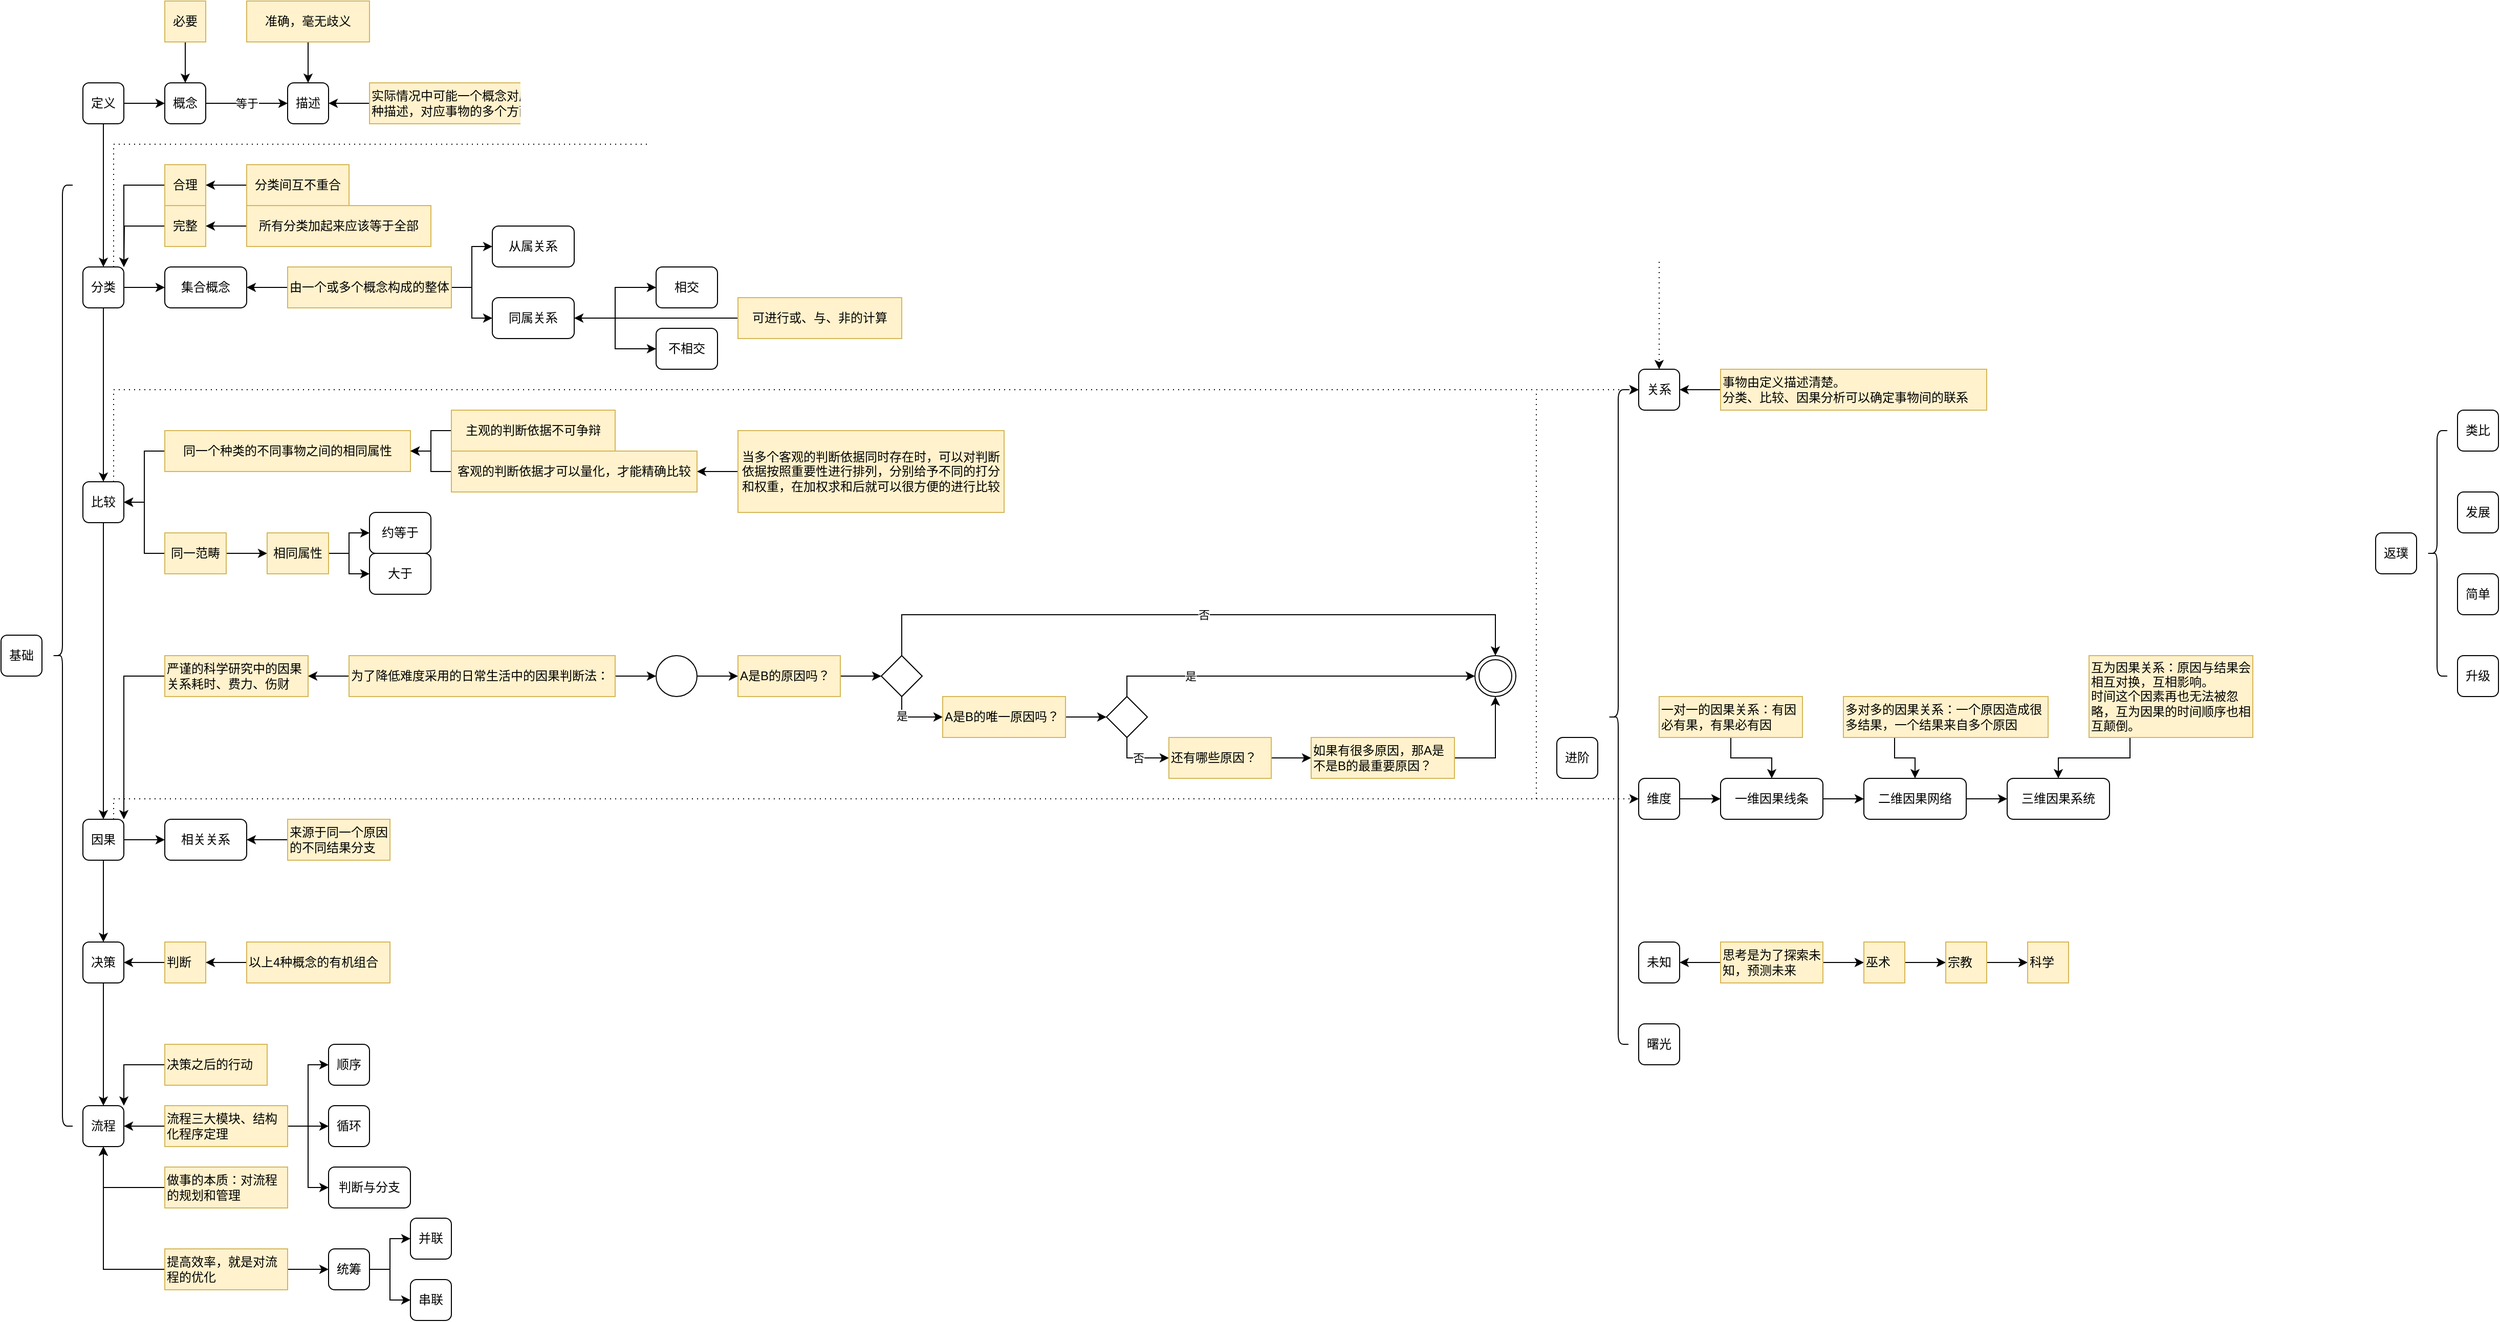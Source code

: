 <mxfile version="24.4.9" type="github">
  <diagram name="第 1 页" id="fYTfuGEXcqCv-YEt6GHv">
    <mxGraphModel dx="1221" dy="1894" grid="1" gridSize="10" guides="1" tooltips="1" connect="1" arrows="1" fold="1" page="1" pageScale="1" pageWidth="827" pageHeight="1169" math="0" shadow="0">
      <root>
        <mxCell id="0" />
        <mxCell id="1" parent="0" />
        <mxCell id="UPUVpUkwkENNJ1alas6Y-22" style="edgeStyle=orthogonalEdgeStyle;rounded=0;orthogonalLoop=1;jettySize=auto;html=1;exitX=1;exitY=0.5;exitDx=0;exitDy=0;entryX=0;entryY=0.5;entryDx=0;entryDy=0;" parent="1" source="h8L9wSWyl7yfmNhZgXrv-1" target="UPUVpUkwkENNJ1alas6Y-19" edge="1">
          <mxGeometry relative="1" as="geometry" />
        </mxCell>
        <mxCell id="UPUVpUkwkENNJ1alas6Y-46" style="edgeStyle=orthogonalEdgeStyle;rounded=0;orthogonalLoop=1;jettySize=auto;html=1;exitX=0.5;exitY=1;exitDx=0;exitDy=0;" parent="1" source="h8L9wSWyl7yfmNhZgXrv-1" target="h8L9wSWyl7yfmNhZgXrv-2" edge="1">
          <mxGeometry relative="1" as="geometry" />
        </mxCell>
        <mxCell id="h8L9wSWyl7yfmNhZgXrv-1" value="分类" style="rounded=1;whiteSpace=wrap;html=1;" parent="1" vertex="1">
          <mxGeometry x="80" y="20" width="40" height="40" as="geometry" />
        </mxCell>
        <mxCell id="UPUVpUkwkENNJ1alas6Y-53" style="edgeStyle=orthogonalEdgeStyle;rounded=0;orthogonalLoop=1;jettySize=auto;html=1;exitX=0.5;exitY=1;exitDx=0;exitDy=0;" parent="1" source="h8L9wSWyl7yfmNhZgXrv-2" target="h8L9wSWyl7yfmNhZgXrv-3" edge="1">
          <mxGeometry relative="1" as="geometry" />
        </mxCell>
        <mxCell id="YHo1rwwwruHPMsUzTiB2-105" style="edgeStyle=orthogonalEdgeStyle;rounded=0;orthogonalLoop=1;jettySize=auto;html=1;exitX=0.75;exitY=0;exitDx=0;exitDy=0;entryX=0;entryY=0.5;entryDx=0;entryDy=0;dashed=1;dashPattern=1 4;" edge="1" parent="1" source="h8L9wSWyl7yfmNhZgXrv-2" target="ok2qa2rdygMP8ssIFKAk-6">
          <mxGeometry relative="1" as="geometry" />
        </mxCell>
        <mxCell id="h8L9wSWyl7yfmNhZgXrv-2" value="比较" style="rounded=1;whiteSpace=wrap;html=1;" parent="1" vertex="1">
          <mxGeometry x="80" y="230" width="40" height="40" as="geometry" />
        </mxCell>
        <mxCell id="YHo1rwwwruHPMsUzTiB2-19" style="edgeStyle=orthogonalEdgeStyle;rounded=0;orthogonalLoop=1;jettySize=auto;html=1;exitX=0.5;exitY=1;exitDx=0;exitDy=0;" edge="1" parent="1" source="h8L9wSWyl7yfmNhZgXrv-3" target="ok2qa2rdygMP8ssIFKAk-4">
          <mxGeometry relative="1" as="geometry" />
        </mxCell>
        <mxCell id="YHo1rwwwruHPMsUzTiB2-86" style="edgeStyle=orthogonalEdgeStyle;rounded=0;orthogonalLoop=1;jettySize=auto;html=1;exitX=1;exitY=0.5;exitDx=0;exitDy=0;" edge="1" parent="1" source="h8L9wSWyl7yfmNhZgXrv-3" target="YHo1rwwwruHPMsUzTiB2-78">
          <mxGeometry relative="1" as="geometry" />
        </mxCell>
        <mxCell id="YHo1rwwwruHPMsUzTiB2-91" style="edgeStyle=orthogonalEdgeStyle;rounded=0;orthogonalLoop=1;jettySize=auto;html=1;exitX=0.75;exitY=0;exitDx=0;exitDy=0;entryX=0;entryY=0.5;entryDx=0;entryDy=0;dashed=1;dashPattern=1 4;" edge="1" parent="1" source="h8L9wSWyl7yfmNhZgXrv-3" target="ok2qa2rdygMP8ssIFKAk-7">
          <mxGeometry relative="1" as="geometry" />
        </mxCell>
        <mxCell id="h8L9wSWyl7yfmNhZgXrv-3" value="因果" style="rounded=1;whiteSpace=wrap;html=1;" parent="1" vertex="1">
          <mxGeometry x="80" y="560" width="40" height="40" as="geometry" />
        </mxCell>
        <mxCell id="YHo1rwwwruHPMsUzTiB2-95" style="edgeStyle=orthogonalEdgeStyle;rounded=0;orthogonalLoop=1;jettySize=auto;html=1;exitX=1;exitY=0.5;exitDx=0;exitDy=0;entryX=0;entryY=0.5;entryDx=0;entryDy=0;" edge="1" parent="1" source="h8L9wSWyl7yfmNhZgXrv-4" target="h8L9wSWyl7yfmNhZgXrv-5">
          <mxGeometry relative="1" as="geometry" />
        </mxCell>
        <mxCell id="h8L9wSWyl7yfmNhZgXrv-4" value="一维因果线条" style="rounded=1;whiteSpace=wrap;html=1;" parent="1" vertex="1">
          <mxGeometry x="1680" y="520" width="100" height="40" as="geometry" />
        </mxCell>
        <mxCell id="YHo1rwwwruHPMsUzTiB2-96" style="edgeStyle=orthogonalEdgeStyle;rounded=0;orthogonalLoop=1;jettySize=auto;html=1;exitX=1;exitY=0.5;exitDx=0;exitDy=0;entryX=0;entryY=0.5;entryDx=0;entryDy=0;" edge="1" parent="1" source="h8L9wSWyl7yfmNhZgXrv-5" target="h8L9wSWyl7yfmNhZgXrv-6">
          <mxGeometry relative="1" as="geometry" />
        </mxCell>
        <mxCell id="h8L9wSWyl7yfmNhZgXrv-5" value="二维因果网络" style="rounded=1;whiteSpace=wrap;html=1;" parent="1" vertex="1">
          <mxGeometry x="1820" y="520" width="100" height="40" as="geometry" />
        </mxCell>
        <mxCell id="h8L9wSWyl7yfmNhZgXrv-6" value="三维因果系统" style="rounded=1;whiteSpace=wrap;html=1;" parent="1" vertex="1">
          <mxGeometry x="1960" y="520" width="100" height="40" as="geometry" />
        </mxCell>
        <mxCell id="UPUVpUkwkENNJ1alas6Y-15" style="edgeStyle=orthogonalEdgeStyle;rounded=0;orthogonalLoop=1;jettySize=auto;html=1;exitX=1;exitY=0.5;exitDx=0;exitDy=0;entryX=0;entryY=0.5;entryDx=0;entryDy=0;" parent="1" source="ok2qa2rdygMP8ssIFKAk-1" target="UPUVpUkwkENNJ1alas6Y-7" edge="1">
          <mxGeometry relative="1" as="geometry" />
        </mxCell>
        <mxCell id="UPUVpUkwkENNJ1alas6Y-45" style="edgeStyle=orthogonalEdgeStyle;rounded=0;orthogonalLoop=1;jettySize=auto;html=1;exitX=0.5;exitY=1;exitDx=0;exitDy=0;entryX=0.5;entryY=0;entryDx=0;entryDy=0;" parent="1" source="ok2qa2rdygMP8ssIFKAk-1" target="h8L9wSWyl7yfmNhZgXrv-1" edge="1">
          <mxGeometry relative="1" as="geometry" />
        </mxCell>
        <mxCell id="ok2qa2rdygMP8ssIFKAk-1" value="定义" style="rounded=1;whiteSpace=wrap;html=1;" parent="1" vertex="1">
          <mxGeometry x="80" y="-160" width="40" height="40" as="geometry" />
        </mxCell>
        <mxCell id="YHo1rwwwruHPMsUzTiB2-20" style="edgeStyle=orthogonalEdgeStyle;rounded=0;orthogonalLoop=1;jettySize=auto;html=1;exitX=0.5;exitY=1;exitDx=0;exitDy=0;entryX=0.5;entryY=0;entryDx=0;entryDy=0;" edge="1" parent="1" source="ok2qa2rdygMP8ssIFKAk-4" target="ok2qa2rdygMP8ssIFKAk-5">
          <mxGeometry relative="1" as="geometry" />
        </mxCell>
        <mxCell id="ok2qa2rdygMP8ssIFKAk-4" value="决策" style="rounded=1;whiteSpace=wrap;html=1;" parent="1" vertex="1">
          <mxGeometry x="80" y="680" width="40" height="40" as="geometry" />
        </mxCell>
        <mxCell id="ok2qa2rdygMP8ssIFKAk-5" value="流程" style="rounded=1;whiteSpace=wrap;html=1;" parent="1" vertex="1">
          <mxGeometry x="80" y="840" width="40" height="40" as="geometry" />
        </mxCell>
        <mxCell id="ok2qa2rdygMP8ssIFKAk-6" value="关系" style="rounded=1;whiteSpace=wrap;html=1;" parent="1" vertex="1">
          <mxGeometry x="1600" y="120" width="40" height="40" as="geometry" />
        </mxCell>
        <mxCell id="YHo1rwwwruHPMsUzTiB2-94" style="edgeStyle=orthogonalEdgeStyle;rounded=0;orthogonalLoop=1;jettySize=auto;html=1;exitX=1;exitY=0.5;exitDx=0;exitDy=0;entryX=0;entryY=0.5;entryDx=0;entryDy=0;" edge="1" parent="1" source="ok2qa2rdygMP8ssIFKAk-7" target="h8L9wSWyl7yfmNhZgXrv-4">
          <mxGeometry relative="1" as="geometry" />
        </mxCell>
        <mxCell id="ok2qa2rdygMP8ssIFKAk-7" value="维度" style="rounded=1;whiteSpace=wrap;html=1;" parent="1" vertex="1">
          <mxGeometry x="1600" y="520" width="40" height="40" as="geometry" />
        </mxCell>
        <mxCell id="ok2qa2rdygMP8ssIFKAk-8" value="未知" style="rounded=1;whiteSpace=wrap;html=1;" parent="1" vertex="1">
          <mxGeometry x="1600" y="680" width="40" height="40" as="geometry" />
        </mxCell>
        <mxCell id="ok2qa2rdygMP8ssIFKAk-9" value="曙光" style="rounded=1;whiteSpace=wrap;html=1;" parent="1" vertex="1">
          <mxGeometry x="1600" y="760" width="40" height="40" as="geometry" />
        </mxCell>
        <mxCell id="ok2qa2rdygMP8ssIFKAk-10" value="类比" style="rounded=1;whiteSpace=wrap;html=1;" parent="1" vertex="1">
          <mxGeometry x="2400" y="160" width="40" height="40" as="geometry" />
        </mxCell>
        <mxCell id="ok2qa2rdygMP8ssIFKAk-11" value="发展" style="rounded=1;whiteSpace=wrap;html=1;" parent="1" vertex="1">
          <mxGeometry x="2400" y="240" width="40" height="40" as="geometry" />
        </mxCell>
        <mxCell id="ok2qa2rdygMP8ssIFKAk-12" value="简单" style="rounded=1;whiteSpace=wrap;html=1;" parent="1" vertex="1">
          <mxGeometry x="2400" y="320" width="40" height="40" as="geometry" />
        </mxCell>
        <mxCell id="ok2qa2rdygMP8ssIFKAk-13" value="升级" style="rounded=1;whiteSpace=wrap;html=1;" parent="1" vertex="1">
          <mxGeometry x="2400" y="400" width="40" height="40" as="geometry" />
        </mxCell>
        <mxCell id="UPUVpUkwkENNJ1alas6Y-1" value="基础" style="rounded=1;whiteSpace=wrap;html=1;" parent="1" vertex="1">
          <mxGeometry y="380" width="40" height="40" as="geometry" />
        </mxCell>
        <mxCell id="YHo1rwwwruHPMsUzTiB2-27" style="edgeStyle=orthogonalEdgeStyle;rounded=0;orthogonalLoop=1;jettySize=auto;html=1;exitX=0.5;exitY=1;exitDx=0;exitDy=0;entryX=0.5;entryY=0;entryDx=0;entryDy=0;" edge="1" parent="1" source="UPUVpUkwkENNJ1alas6Y-3" target="UPUVpUkwkENNJ1alas6Y-7">
          <mxGeometry relative="1" as="geometry" />
        </mxCell>
        <mxCell id="UPUVpUkwkENNJ1alas6Y-3" value="必要" style="text;html=1;align=center;verticalAlign=middle;whiteSpace=wrap;rounded=0;fillColor=#fff2cc;strokeColor=#d6b656;" parent="1" vertex="1">
          <mxGeometry x="160" y="-240" width="40" height="40" as="geometry" />
        </mxCell>
        <mxCell id="YHo1rwwwruHPMsUzTiB2-28" style="edgeStyle=orthogonalEdgeStyle;rounded=0;orthogonalLoop=1;jettySize=auto;html=1;exitX=0.5;exitY=1;exitDx=0;exitDy=0;entryX=0.5;entryY=0;entryDx=0;entryDy=0;" edge="1" parent="1" source="UPUVpUkwkENNJ1alas6Y-5" target="UPUVpUkwkENNJ1alas6Y-8">
          <mxGeometry relative="1" as="geometry" />
        </mxCell>
        <mxCell id="UPUVpUkwkENNJ1alas6Y-5" value="准确，毫无歧义" style="text;html=1;align=center;verticalAlign=middle;whiteSpace=wrap;rounded=0;fillColor=#fff2cc;strokeColor=#d6b656;" parent="1" vertex="1">
          <mxGeometry x="240" y="-240" width="120" height="40" as="geometry" />
        </mxCell>
        <mxCell id="UPUVpUkwkENNJ1alas6Y-16" value="等于" style="edgeStyle=orthogonalEdgeStyle;rounded=0;orthogonalLoop=1;jettySize=auto;html=1;exitX=1;exitY=0.5;exitDx=0;exitDy=0;" parent="1" source="UPUVpUkwkENNJ1alas6Y-7" target="UPUVpUkwkENNJ1alas6Y-8" edge="1">
          <mxGeometry relative="1" as="geometry" />
        </mxCell>
        <mxCell id="UPUVpUkwkENNJ1alas6Y-7" value="概念" style="rounded=1;whiteSpace=wrap;html=1;" parent="1" vertex="1">
          <mxGeometry x="160" y="-160" width="40" height="40" as="geometry" />
        </mxCell>
        <mxCell id="UPUVpUkwkENNJ1alas6Y-8" value="描述" style="rounded=1;whiteSpace=wrap;html=1;" parent="1" vertex="1">
          <mxGeometry x="280" y="-160" width="40" height="40" as="geometry" />
        </mxCell>
        <mxCell id="YHo1rwwwruHPMsUzTiB2-29" style="edgeStyle=orthogonalEdgeStyle;rounded=0;orthogonalLoop=1;jettySize=auto;html=1;exitX=0;exitY=0.5;exitDx=0;exitDy=0;" edge="1" parent="1" source="UPUVpUkwkENNJ1alas6Y-17" target="UPUVpUkwkENNJ1alas6Y-8">
          <mxGeometry relative="1" as="geometry" />
        </mxCell>
        <mxCell id="UPUVpUkwkENNJ1alas6Y-17" value="实际情况中可能一个概念对应多种描述，对应事物的多个方面" style="text;html=1;align=left;verticalAlign=middle;whiteSpace=wrap;rounded=0;fillColor=#fff2cc;strokeColor=#d6b656;" parent="1" vertex="1">
          <mxGeometry x="360" y="-160" width="180" height="40" as="geometry" />
        </mxCell>
        <mxCell id="UPUVpUkwkENNJ1alas6Y-19" value="集合概念" style="rounded=1;whiteSpace=wrap;html=1;" parent="1" vertex="1">
          <mxGeometry x="160" y="20" width="80" height="40" as="geometry" />
        </mxCell>
        <mxCell id="UPUVpUkwkENNJ1alas6Y-21" style="edgeStyle=orthogonalEdgeStyle;rounded=0;orthogonalLoop=1;jettySize=auto;html=1;exitX=0;exitY=0.5;exitDx=0;exitDy=0;entryX=1;entryY=0.5;entryDx=0;entryDy=0;" parent="1" source="UPUVpUkwkENNJ1alas6Y-20" target="UPUVpUkwkENNJ1alas6Y-19" edge="1">
          <mxGeometry relative="1" as="geometry" />
        </mxCell>
        <mxCell id="YHo1rwwwruHPMsUzTiB2-63" style="edgeStyle=orthogonalEdgeStyle;rounded=0;orthogonalLoop=1;jettySize=auto;html=1;exitX=1;exitY=0.5;exitDx=0;exitDy=0;entryX=0;entryY=0.5;entryDx=0;entryDy=0;" edge="1" parent="1" source="UPUVpUkwkENNJ1alas6Y-20" target="YHo1rwwwruHPMsUzTiB2-61">
          <mxGeometry relative="1" as="geometry" />
        </mxCell>
        <mxCell id="YHo1rwwwruHPMsUzTiB2-64" style="edgeStyle=orthogonalEdgeStyle;rounded=0;orthogonalLoop=1;jettySize=auto;html=1;exitX=1;exitY=0.5;exitDx=0;exitDy=0;entryX=0;entryY=0.5;entryDx=0;entryDy=0;" edge="1" parent="1" source="UPUVpUkwkENNJ1alas6Y-20" target="YHo1rwwwruHPMsUzTiB2-62">
          <mxGeometry relative="1" as="geometry" />
        </mxCell>
        <mxCell id="UPUVpUkwkENNJ1alas6Y-20" value="由一个或多个概念构成的整体" style="text;html=1;align=center;verticalAlign=middle;whiteSpace=wrap;rounded=0;fillColor=#fff2cc;strokeColor=#d6b656;" parent="1" vertex="1">
          <mxGeometry x="280" y="20" width="160" height="40" as="geometry" />
        </mxCell>
        <mxCell id="UPUVpUkwkENNJ1alas6Y-48" style="edgeStyle=orthogonalEdgeStyle;rounded=0;orthogonalLoop=1;jettySize=auto;html=1;exitX=0;exitY=0.5;exitDx=0;exitDy=0;entryX=1;entryY=0;entryDx=0;entryDy=0;" parent="1" source="UPUVpUkwkENNJ1alas6Y-24" target="h8L9wSWyl7yfmNhZgXrv-1" edge="1">
          <mxGeometry relative="1" as="geometry" />
        </mxCell>
        <mxCell id="UPUVpUkwkENNJ1alas6Y-24" value="合理" style="text;html=1;align=center;verticalAlign=middle;whiteSpace=wrap;rounded=0;fillColor=#fff2cc;strokeColor=#d6b656;" parent="1" vertex="1">
          <mxGeometry x="160" y="-80" width="40" height="40" as="geometry" />
        </mxCell>
        <mxCell id="UPUVpUkwkENNJ1alas6Y-27" style="edgeStyle=orthogonalEdgeStyle;rounded=0;orthogonalLoop=1;jettySize=auto;html=1;exitX=0;exitY=0.5;exitDx=0;exitDy=0;entryX=1;entryY=0.5;entryDx=0;entryDy=0;" parent="1" source="UPUVpUkwkENNJ1alas6Y-26" target="UPUVpUkwkENNJ1alas6Y-24" edge="1">
          <mxGeometry relative="1" as="geometry" />
        </mxCell>
        <mxCell id="UPUVpUkwkENNJ1alas6Y-26" value="分类间互不重合" style="text;html=1;align=center;verticalAlign=middle;whiteSpace=wrap;rounded=0;fillColor=#fff2cc;strokeColor=#d6b656;" parent="1" vertex="1">
          <mxGeometry x="240" y="-80" width="100" height="40" as="geometry" />
        </mxCell>
        <mxCell id="UPUVpUkwkENNJ1alas6Y-50" style="edgeStyle=orthogonalEdgeStyle;rounded=0;orthogonalLoop=1;jettySize=auto;html=1;exitX=0;exitY=0.5;exitDx=0;exitDy=0;" parent="1" source="UPUVpUkwkENNJ1alas6Y-28" edge="1">
          <mxGeometry relative="1" as="geometry">
            <mxPoint x="120" y="20" as="targetPoint" />
          </mxGeometry>
        </mxCell>
        <mxCell id="UPUVpUkwkENNJ1alas6Y-28" value="完整" style="text;html=1;align=center;verticalAlign=middle;whiteSpace=wrap;rounded=0;fillColor=#fff2cc;strokeColor=#d6b656;" parent="1" vertex="1">
          <mxGeometry x="160" y="-40" width="40" height="40" as="geometry" />
        </mxCell>
        <mxCell id="UPUVpUkwkENNJ1alas6Y-31" style="edgeStyle=orthogonalEdgeStyle;rounded=0;orthogonalLoop=1;jettySize=auto;html=1;exitX=0;exitY=0.5;exitDx=0;exitDy=0;entryX=1;entryY=0.5;entryDx=0;entryDy=0;" parent="1" source="UPUVpUkwkENNJ1alas6Y-30" target="UPUVpUkwkENNJ1alas6Y-28" edge="1">
          <mxGeometry relative="1" as="geometry" />
        </mxCell>
        <mxCell id="UPUVpUkwkENNJ1alas6Y-30" value="所有分类加起来应该等于全部" style="text;html=1;align=center;verticalAlign=middle;whiteSpace=wrap;rounded=0;fillColor=#fff2cc;strokeColor=#d6b656;" parent="1" vertex="1">
          <mxGeometry x="240" y="-40" width="180" height="40" as="geometry" />
        </mxCell>
        <mxCell id="UPUVpUkwkENNJ1alas6Y-51" style="edgeStyle=orthogonalEdgeStyle;rounded=0;orthogonalLoop=1;jettySize=auto;html=1;exitX=0;exitY=0.5;exitDx=0;exitDy=0;entryX=1;entryY=0.5;entryDx=0;entryDy=0;" parent="1" source="UPUVpUkwkENNJ1alas6Y-33" target="h8L9wSWyl7yfmNhZgXrv-2" edge="1">
          <mxGeometry relative="1" as="geometry" />
        </mxCell>
        <mxCell id="YHo1rwwwruHPMsUzTiB2-75" style="edgeStyle=orthogonalEdgeStyle;rounded=0;orthogonalLoop=1;jettySize=auto;html=1;exitX=1;exitY=0.5;exitDx=0;exitDy=0;entryX=0;entryY=0.5;entryDx=0;entryDy=0;" edge="1" parent="1" source="UPUVpUkwkENNJ1alas6Y-33" target="UPUVpUkwkENNJ1alas6Y-34">
          <mxGeometry relative="1" as="geometry" />
        </mxCell>
        <mxCell id="UPUVpUkwkENNJ1alas6Y-33" value="同一范畴" style="text;html=1;align=center;verticalAlign=middle;whiteSpace=wrap;rounded=0;fillColor=#fff2cc;strokeColor=#d6b656;" parent="1" vertex="1">
          <mxGeometry x="160" y="280" width="60" height="40" as="geometry" />
        </mxCell>
        <mxCell id="YHo1rwwwruHPMsUzTiB2-76" style="edgeStyle=orthogonalEdgeStyle;rounded=0;orthogonalLoop=1;jettySize=auto;html=1;exitX=1;exitY=0.5;exitDx=0;exitDy=0;entryX=0;entryY=0.5;entryDx=0;entryDy=0;" edge="1" parent="1" source="UPUVpUkwkENNJ1alas6Y-34" target="YHo1rwwwruHPMsUzTiB2-71">
          <mxGeometry relative="1" as="geometry" />
        </mxCell>
        <mxCell id="YHo1rwwwruHPMsUzTiB2-77" style="edgeStyle=orthogonalEdgeStyle;rounded=0;orthogonalLoop=1;jettySize=auto;html=1;exitX=1;exitY=0.5;exitDx=0;exitDy=0;entryX=0;entryY=0.5;entryDx=0;entryDy=0;" edge="1" parent="1" source="UPUVpUkwkENNJ1alas6Y-34" target="YHo1rwwwruHPMsUzTiB2-72">
          <mxGeometry relative="1" as="geometry" />
        </mxCell>
        <mxCell id="UPUVpUkwkENNJ1alas6Y-34" value="相同属性" style="text;html=1;align=center;verticalAlign=middle;whiteSpace=wrap;rounded=0;fillColor=#fff2cc;strokeColor=#d6b656;" parent="1" vertex="1">
          <mxGeometry x="260" y="280" width="60" height="40" as="geometry" />
        </mxCell>
        <mxCell id="UPUVpUkwkENNJ1alas6Y-38" style="edgeStyle=orthogonalEdgeStyle;rounded=0;orthogonalLoop=1;jettySize=auto;html=1;exitX=0;exitY=0.5;exitDx=0;exitDy=0;entryX=1;entryY=0.5;entryDx=0;entryDy=0;" parent="1" source="UPUVpUkwkENNJ1alas6Y-37" target="h8L9wSWyl7yfmNhZgXrv-2" edge="1">
          <mxGeometry relative="1" as="geometry" />
        </mxCell>
        <mxCell id="UPUVpUkwkENNJ1alas6Y-37" value="同一个种类的不同事物之间的相同属性" style="text;html=1;align=center;verticalAlign=middle;whiteSpace=wrap;rounded=0;fillColor=#fff2cc;strokeColor=#d6b656;" parent="1" vertex="1">
          <mxGeometry x="160" y="180" width="240" height="40" as="geometry" />
        </mxCell>
        <mxCell id="UPUVpUkwkENNJ1alas6Y-40" style="edgeStyle=orthogonalEdgeStyle;rounded=0;orthogonalLoop=1;jettySize=auto;html=1;exitX=0;exitY=0.5;exitDx=0;exitDy=0;" parent="1" source="UPUVpUkwkENNJ1alas6Y-39" target="UPUVpUkwkENNJ1alas6Y-37" edge="1">
          <mxGeometry relative="1" as="geometry" />
        </mxCell>
        <mxCell id="UPUVpUkwkENNJ1alas6Y-39" value="主观的判断依据不可争辩" style="text;html=1;align=center;verticalAlign=middle;whiteSpace=wrap;rounded=0;fillColor=#fff2cc;strokeColor=#d6b656;" parent="1" vertex="1">
          <mxGeometry x="440" y="160" width="160" height="40" as="geometry" />
        </mxCell>
        <mxCell id="UPUVpUkwkENNJ1alas6Y-42" style="edgeStyle=orthogonalEdgeStyle;rounded=0;orthogonalLoop=1;jettySize=auto;html=1;exitX=0;exitY=0.5;exitDx=0;exitDy=0;entryX=1;entryY=0.5;entryDx=0;entryDy=0;" parent="1" source="UPUVpUkwkENNJ1alas6Y-41" target="UPUVpUkwkENNJ1alas6Y-37" edge="1">
          <mxGeometry relative="1" as="geometry" />
        </mxCell>
        <mxCell id="UPUVpUkwkENNJ1alas6Y-41" value="客观的判断依据才可以量化，才能精确比较" style="text;html=1;align=center;verticalAlign=middle;whiteSpace=wrap;rounded=0;fillColor=#fff2cc;strokeColor=#d6b656;" parent="1" vertex="1">
          <mxGeometry x="440" y="200" width="240" height="40" as="geometry" />
        </mxCell>
        <mxCell id="UPUVpUkwkENNJ1alas6Y-44" style="edgeStyle=orthogonalEdgeStyle;rounded=0;orthogonalLoop=1;jettySize=auto;html=1;exitX=0;exitY=0.5;exitDx=0;exitDy=0;" parent="1" source="UPUVpUkwkENNJ1alas6Y-43" target="UPUVpUkwkENNJ1alas6Y-41" edge="1">
          <mxGeometry relative="1" as="geometry" />
        </mxCell>
        <mxCell id="UPUVpUkwkENNJ1alas6Y-43" value="当多个客观的判断依据同时存在时，可以对判断依据按照重要性进行排列，分别给予不同的打分和权重，在加权求和后就可以很方便的进行比较" style="text;html=1;align=center;verticalAlign=middle;whiteSpace=wrap;rounded=0;fillColor=#fff2cc;strokeColor=#d6b656;" parent="1" vertex="1">
          <mxGeometry x="720" y="180" width="260" height="80" as="geometry" />
        </mxCell>
        <mxCell id="UPUVpUkwkENNJ1alas6Y-55" style="edgeStyle=orthogonalEdgeStyle;rounded=0;orthogonalLoop=1;jettySize=auto;html=1;exitX=0;exitY=0.5;exitDx=0;exitDy=0;entryX=1;entryY=0;entryDx=0;entryDy=0;" parent="1" source="UPUVpUkwkENNJ1alas6Y-54" target="h8L9wSWyl7yfmNhZgXrv-3" edge="1">
          <mxGeometry relative="1" as="geometry" />
        </mxCell>
        <mxCell id="UPUVpUkwkENNJ1alas6Y-54" value="严谨的科学研究中的因果关系耗时、费力、伤财" style="text;html=1;align=left;verticalAlign=middle;whiteSpace=wrap;rounded=0;fillColor=#fff2cc;strokeColor=#d6b656;" parent="1" vertex="1">
          <mxGeometry x="160" y="400" width="140" height="40" as="geometry" />
        </mxCell>
        <mxCell id="UPUVpUkwkENNJ1alas6Y-57" style="edgeStyle=orthogonalEdgeStyle;rounded=0;orthogonalLoop=1;jettySize=auto;html=1;exitX=0;exitY=0.5;exitDx=0;exitDy=0;" parent="1" source="UPUVpUkwkENNJ1alas6Y-58" target="UPUVpUkwkENNJ1alas6Y-54" edge="1">
          <mxGeometry relative="1" as="geometry">
            <mxPoint x="340" y="420" as="sourcePoint" />
          </mxGeometry>
        </mxCell>
        <mxCell id="UPUVpUkwkENNJ1alas6Y-80" style="edgeStyle=orthogonalEdgeStyle;rounded=0;orthogonalLoop=1;jettySize=auto;html=1;exitX=1;exitY=0.5;exitDx=0;exitDy=0;entryX=0;entryY=0.5;entryDx=0;entryDy=0;" parent="1" source="UPUVpUkwkENNJ1alas6Y-58" target="UPUVpUkwkENNJ1alas6Y-63" edge="1">
          <mxGeometry relative="1" as="geometry">
            <mxPoint x="560" y="450" as="sourcePoint" />
          </mxGeometry>
        </mxCell>
        <mxCell id="UPUVpUkwkENNJ1alas6Y-58" value="&lt;div&gt;为了降低难度采用的日常生活中的因果判断法：&lt;/div&gt;" style="text;html=1;align=left;verticalAlign=middle;whiteSpace=wrap;rounded=0;fillColor=#fff2cc;strokeColor=#d6b656;" parent="1" vertex="1">
          <mxGeometry x="340" y="400" width="260" height="40" as="geometry" />
        </mxCell>
        <mxCell id="YHo1rwwwruHPMsUzTiB2-80" style="edgeStyle=orthogonalEdgeStyle;rounded=0;orthogonalLoop=1;jettySize=auto;html=1;exitX=1;exitY=0.5;exitDx=0;exitDy=0;entryX=0;entryY=0.5;entryDx=0;entryDy=0;" edge="1" parent="1" source="UPUVpUkwkENNJ1alas6Y-60" target="UPUVpUkwkENNJ1alas6Y-61">
          <mxGeometry relative="1" as="geometry" />
        </mxCell>
        <mxCell id="UPUVpUkwkENNJ1alas6Y-60" value="&lt;div&gt;&lt;span style=&quot;background-color: initial;&quot;&gt;A&lt;/span&gt;&lt;span style=&quot;background-color: initial;&quot;&gt;是B的原因吗？&lt;/span&gt;&lt;/div&gt;" style="text;html=1;align=left;verticalAlign=middle;whiteSpace=wrap;rounded=0;fillColor=#fff2cc;strokeColor=#d6b656;" parent="1" vertex="1">
          <mxGeometry x="720" y="400" width="100" height="40" as="geometry" />
        </mxCell>
        <mxCell id="UPUVpUkwkENNJ1alas6Y-66" style="edgeStyle=orthogonalEdgeStyle;rounded=0;orthogonalLoop=1;jettySize=auto;html=1;exitX=0.5;exitY=0;exitDx=0;exitDy=0;entryX=0.5;entryY=0;entryDx=0;entryDy=0;" parent="1" source="UPUVpUkwkENNJ1alas6Y-61" target="UPUVpUkwkENNJ1alas6Y-64" edge="1">
          <mxGeometry relative="1" as="geometry">
            <Array as="points">
              <mxPoint x="880" y="360" />
              <mxPoint x="1460" y="360" />
            </Array>
          </mxGeometry>
        </mxCell>
        <mxCell id="UPUVpUkwkENNJ1alas6Y-69" value="否" style="edgeLabel;html=1;align=center;verticalAlign=middle;resizable=0;points=[];" parent="UPUVpUkwkENNJ1alas6Y-66" vertex="1" connectable="0">
          <mxGeometry x="0.013" relative="1" as="geometry">
            <mxPoint as="offset" />
          </mxGeometry>
        </mxCell>
        <mxCell id="UPUVpUkwkENNJ1alas6Y-68" style="edgeStyle=orthogonalEdgeStyle;rounded=0;orthogonalLoop=1;jettySize=auto;html=1;exitX=0.5;exitY=1;exitDx=0;exitDy=0;entryX=0;entryY=0.5;entryDx=0;entryDy=0;" parent="1" source="UPUVpUkwkENNJ1alas6Y-61" target="UPUVpUkwkENNJ1alas6Y-67" edge="1">
          <mxGeometry relative="1" as="geometry" />
        </mxCell>
        <mxCell id="UPUVpUkwkENNJ1alas6Y-70" value="是" style="edgeLabel;html=1;align=center;verticalAlign=middle;resizable=0;points=[];" parent="UPUVpUkwkENNJ1alas6Y-68" vertex="1" connectable="0">
          <mxGeometry x="-0.326" y="1" relative="1" as="geometry">
            <mxPoint as="offset" />
          </mxGeometry>
        </mxCell>
        <mxCell id="UPUVpUkwkENNJ1alas6Y-61" value="" style="rhombus;whiteSpace=wrap;html=1;" parent="1" vertex="1">
          <mxGeometry x="860" y="400" width="40" height="40" as="geometry" />
        </mxCell>
        <mxCell id="UPUVpUkwkENNJ1alas6Y-65" style="edgeStyle=orthogonalEdgeStyle;rounded=0;orthogonalLoop=1;jettySize=auto;html=1;exitX=1;exitY=0.5;exitDx=0;exitDy=0;entryX=0;entryY=0.5;entryDx=0;entryDy=0;" parent="1" source="UPUVpUkwkENNJ1alas6Y-63" target="UPUVpUkwkENNJ1alas6Y-60" edge="1">
          <mxGeometry relative="1" as="geometry" />
        </mxCell>
        <mxCell id="UPUVpUkwkENNJ1alas6Y-63" value="" style="ellipse;whiteSpace=wrap;html=1;aspect=fixed;" parent="1" vertex="1">
          <mxGeometry x="640" y="400" width="40" height="40" as="geometry" />
        </mxCell>
        <mxCell id="UPUVpUkwkENNJ1alas6Y-64" value="" style="ellipse;shape=doubleEllipse;whiteSpace=wrap;html=1;aspect=fixed;" parent="1" vertex="1">
          <mxGeometry x="1440" y="400" width="40" height="40" as="geometry" />
        </mxCell>
        <mxCell id="UPUVpUkwkENNJ1alas6Y-72" style="edgeStyle=orthogonalEdgeStyle;rounded=0;orthogonalLoop=1;jettySize=auto;html=1;exitX=1;exitY=0.5;exitDx=0;exitDy=0;entryX=0;entryY=0.5;entryDx=0;entryDy=0;" parent="1" source="UPUVpUkwkENNJ1alas6Y-67" target="UPUVpUkwkENNJ1alas6Y-71" edge="1">
          <mxGeometry relative="1" as="geometry" />
        </mxCell>
        <mxCell id="UPUVpUkwkENNJ1alas6Y-67" value="A是B的唯一原因吗？" style="text;html=1;align=left;verticalAlign=middle;whiteSpace=wrap;rounded=0;fillColor=#fff2cc;strokeColor=#d6b656;" parent="1" vertex="1">
          <mxGeometry x="920" y="440" width="120" height="40" as="geometry" />
        </mxCell>
        <mxCell id="UPUVpUkwkENNJ1alas6Y-73" style="edgeStyle=orthogonalEdgeStyle;rounded=0;orthogonalLoop=1;jettySize=auto;html=1;exitX=0.5;exitY=0;exitDx=0;exitDy=0;entryX=0;entryY=0.5;entryDx=0;entryDy=0;" parent="1" source="UPUVpUkwkENNJ1alas6Y-71" target="UPUVpUkwkENNJ1alas6Y-64" edge="1">
          <mxGeometry relative="1" as="geometry" />
        </mxCell>
        <mxCell id="UPUVpUkwkENNJ1alas6Y-74" value="是" style="edgeLabel;html=1;align=center;verticalAlign=middle;resizable=0;points=[];" parent="UPUVpUkwkENNJ1alas6Y-73" vertex="1" connectable="0">
          <mxGeometry x="-0.547" relative="1" as="geometry">
            <mxPoint as="offset" />
          </mxGeometry>
        </mxCell>
        <mxCell id="UPUVpUkwkENNJ1alas6Y-76" value="否" style="edgeStyle=orthogonalEdgeStyle;rounded=0;orthogonalLoop=1;jettySize=auto;html=1;exitX=0.5;exitY=1;exitDx=0;exitDy=0;entryX=0;entryY=0.5;entryDx=0;entryDy=0;" parent="1" source="UPUVpUkwkENNJ1alas6Y-71" target="UPUVpUkwkENNJ1alas6Y-75" edge="1">
          <mxGeometry relative="1" as="geometry" />
        </mxCell>
        <mxCell id="UPUVpUkwkENNJ1alas6Y-71" value="" style="rhombus;whiteSpace=wrap;html=1;" parent="1" vertex="1">
          <mxGeometry x="1080" y="440" width="40" height="40" as="geometry" />
        </mxCell>
        <mxCell id="UPUVpUkwkENNJ1alas6Y-78" style="edgeStyle=orthogonalEdgeStyle;rounded=0;orthogonalLoop=1;jettySize=auto;html=1;exitX=1;exitY=0.5;exitDx=0;exitDy=0;entryX=0;entryY=0.5;entryDx=0;entryDy=0;" parent="1" source="UPUVpUkwkENNJ1alas6Y-75" target="UPUVpUkwkENNJ1alas6Y-77" edge="1">
          <mxGeometry relative="1" as="geometry" />
        </mxCell>
        <mxCell id="UPUVpUkwkENNJ1alas6Y-75" value="还有哪些原因？" style="text;html=1;align=left;verticalAlign=middle;whiteSpace=wrap;rounded=0;fillColor=#fff2cc;strokeColor=#d6b656;" parent="1" vertex="1">
          <mxGeometry x="1141" y="480" width="100" height="40" as="geometry" />
        </mxCell>
        <mxCell id="UPUVpUkwkENNJ1alas6Y-79" style="edgeStyle=orthogonalEdgeStyle;rounded=0;orthogonalLoop=1;jettySize=auto;html=1;exitX=1;exitY=0.5;exitDx=0;exitDy=0;entryX=0.5;entryY=1;entryDx=0;entryDy=0;" parent="1" source="UPUVpUkwkENNJ1alas6Y-77" target="UPUVpUkwkENNJ1alas6Y-64" edge="1">
          <mxGeometry relative="1" as="geometry" />
        </mxCell>
        <mxCell id="UPUVpUkwkENNJ1alas6Y-77" value="如果有很多原因，那A是不是B的最重要原因？" style="text;html=1;align=left;verticalAlign=middle;whiteSpace=wrap;rounded=0;fillColor=#fff2cc;strokeColor=#d6b656;" parent="1" vertex="1">
          <mxGeometry x="1280" y="480" width="140" height="40" as="geometry" />
        </mxCell>
        <mxCell id="YHo1rwwwruHPMsUzTiB2-1" value="进阶" style="rounded=1;whiteSpace=wrap;html=1;" vertex="1" parent="1">
          <mxGeometry x="1520" y="480" width="40" height="40" as="geometry" />
        </mxCell>
        <mxCell id="YHo1rwwwruHPMsUzTiB2-2" value="返璞" style="rounded=1;whiteSpace=wrap;html=1;" vertex="1" parent="1">
          <mxGeometry x="2320" y="280" width="40" height="40" as="geometry" />
        </mxCell>
        <mxCell id="YHo1rwwwruHPMsUzTiB2-18" style="edgeStyle=orthogonalEdgeStyle;rounded=0;orthogonalLoop=1;jettySize=auto;html=1;exitX=0;exitY=0.5;exitDx=0;exitDy=0;entryX=1;entryY=0.5;entryDx=0;entryDy=0;" edge="1" parent="1" source="YHo1rwwwruHPMsUzTiB2-17" target="ok2qa2rdygMP8ssIFKAk-4">
          <mxGeometry relative="1" as="geometry" />
        </mxCell>
        <mxCell id="YHo1rwwwruHPMsUzTiB2-17" value="判断" style="text;html=1;align=left;verticalAlign=middle;whiteSpace=wrap;rounded=0;fillColor=#fff2cc;strokeColor=#d6b656;" vertex="1" parent="1">
          <mxGeometry x="160" y="680" width="40" height="40" as="geometry" />
        </mxCell>
        <mxCell id="YHo1rwwwruHPMsUzTiB2-22" style="edgeStyle=orthogonalEdgeStyle;rounded=0;orthogonalLoop=1;jettySize=auto;html=1;exitX=0;exitY=0.5;exitDx=0;exitDy=0;" edge="1" parent="1" source="YHo1rwwwruHPMsUzTiB2-21" target="YHo1rwwwruHPMsUzTiB2-17">
          <mxGeometry relative="1" as="geometry" />
        </mxCell>
        <mxCell id="YHo1rwwwruHPMsUzTiB2-21" value="以上4种概念的有机组合" style="text;html=1;align=left;verticalAlign=middle;whiteSpace=wrap;rounded=0;fillColor=#fff2cc;strokeColor=#d6b656;" vertex="1" parent="1">
          <mxGeometry x="240" y="680" width="140" height="40" as="geometry" />
        </mxCell>
        <mxCell id="YHo1rwwwruHPMsUzTiB2-25" style="edgeStyle=orthogonalEdgeStyle;rounded=0;orthogonalLoop=1;jettySize=auto;html=1;exitX=0;exitY=0.5;exitDx=0;exitDy=0;entryX=1;entryY=0;entryDx=0;entryDy=0;" edge="1" parent="1" source="YHo1rwwwruHPMsUzTiB2-23" target="ok2qa2rdygMP8ssIFKAk-5">
          <mxGeometry relative="1" as="geometry" />
        </mxCell>
        <mxCell id="YHo1rwwwruHPMsUzTiB2-23" value="决策之后的行动" style="text;html=1;align=left;verticalAlign=middle;whiteSpace=wrap;rounded=0;fillColor=#fff2cc;strokeColor=#d6b656;" vertex="1" parent="1">
          <mxGeometry x="160" y="780" width="100" height="40" as="geometry" />
        </mxCell>
        <mxCell id="YHo1rwwwruHPMsUzTiB2-30" value="顺序" style="rounded=1;whiteSpace=wrap;html=1;" vertex="1" parent="1">
          <mxGeometry x="320" y="780" width="40" height="40" as="geometry" />
        </mxCell>
        <mxCell id="YHo1rwwwruHPMsUzTiB2-31" value="循环" style="rounded=1;whiteSpace=wrap;html=1;" vertex="1" parent="1">
          <mxGeometry x="320" y="840" width="40" height="40" as="geometry" />
        </mxCell>
        <mxCell id="YHo1rwwwruHPMsUzTiB2-32" value="判断与分支" style="rounded=1;whiteSpace=wrap;html=1;" vertex="1" parent="1">
          <mxGeometry x="320" y="900" width="80" height="40" as="geometry" />
        </mxCell>
        <mxCell id="YHo1rwwwruHPMsUzTiB2-38" style="edgeStyle=orthogonalEdgeStyle;rounded=0;orthogonalLoop=1;jettySize=auto;html=1;exitX=0;exitY=0.5;exitDx=0;exitDy=0;" edge="1" parent="1" source="YHo1rwwwruHPMsUzTiB2-36" target="ok2qa2rdygMP8ssIFKAk-5">
          <mxGeometry relative="1" as="geometry" />
        </mxCell>
        <mxCell id="YHo1rwwwruHPMsUzTiB2-39" style="edgeStyle=orthogonalEdgeStyle;rounded=0;orthogonalLoop=1;jettySize=auto;html=1;exitX=1;exitY=0.5;exitDx=0;exitDy=0;entryX=0;entryY=0.5;entryDx=0;entryDy=0;" edge="1" parent="1" source="YHo1rwwwruHPMsUzTiB2-36" target="YHo1rwwwruHPMsUzTiB2-30">
          <mxGeometry relative="1" as="geometry" />
        </mxCell>
        <mxCell id="YHo1rwwwruHPMsUzTiB2-40" style="edgeStyle=orthogonalEdgeStyle;rounded=0;orthogonalLoop=1;jettySize=auto;html=1;exitX=1;exitY=0.5;exitDx=0;exitDy=0;entryX=0;entryY=0.5;entryDx=0;entryDy=0;" edge="1" parent="1" source="YHo1rwwwruHPMsUzTiB2-36" target="YHo1rwwwruHPMsUzTiB2-31">
          <mxGeometry relative="1" as="geometry" />
        </mxCell>
        <mxCell id="YHo1rwwwruHPMsUzTiB2-41" style="edgeStyle=orthogonalEdgeStyle;rounded=0;orthogonalLoop=1;jettySize=auto;html=1;exitX=1;exitY=0.5;exitDx=0;exitDy=0;entryX=0;entryY=0.5;entryDx=0;entryDy=0;" edge="1" parent="1" source="YHo1rwwwruHPMsUzTiB2-36" target="YHo1rwwwruHPMsUzTiB2-32">
          <mxGeometry relative="1" as="geometry" />
        </mxCell>
        <mxCell id="YHo1rwwwruHPMsUzTiB2-36" value="流程三大模块、结构化程序定理" style="text;html=1;align=left;verticalAlign=middle;whiteSpace=wrap;rounded=0;fillColor=#fff2cc;strokeColor=#d6b656;" vertex="1" parent="1">
          <mxGeometry x="160" y="840" width="120" height="40" as="geometry" />
        </mxCell>
        <mxCell id="YHo1rwwwruHPMsUzTiB2-43" style="edgeStyle=orthogonalEdgeStyle;rounded=0;orthogonalLoop=1;jettySize=auto;html=1;exitX=0;exitY=0.5;exitDx=0;exitDy=0;entryX=0.5;entryY=1;entryDx=0;entryDy=0;" edge="1" parent="1" source="YHo1rwwwruHPMsUzTiB2-42" target="ok2qa2rdygMP8ssIFKAk-5">
          <mxGeometry relative="1" as="geometry" />
        </mxCell>
        <mxCell id="YHo1rwwwruHPMsUzTiB2-42" value="做事的本质：对流程的规划和管理" style="text;html=1;align=left;verticalAlign=middle;whiteSpace=wrap;rounded=0;fillColor=#fff2cc;strokeColor=#d6b656;" vertex="1" parent="1">
          <mxGeometry x="160" y="900" width="120" height="40" as="geometry" />
        </mxCell>
        <mxCell id="YHo1rwwwruHPMsUzTiB2-45" style="edgeStyle=orthogonalEdgeStyle;rounded=0;orthogonalLoop=1;jettySize=auto;html=1;exitX=0;exitY=0.5;exitDx=0;exitDy=0;entryX=0.5;entryY=1;entryDx=0;entryDy=0;" edge="1" parent="1" source="YHo1rwwwruHPMsUzTiB2-44" target="ok2qa2rdygMP8ssIFKAk-5">
          <mxGeometry relative="1" as="geometry" />
        </mxCell>
        <mxCell id="YHo1rwwwruHPMsUzTiB2-55" style="edgeStyle=orthogonalEdgeStyle;rounded=0;orthogonalLoop=1;jettySize=auto;html=1;exitX=1;exitY=0.5;exitDx=0;exitDy=0;entryX=0;entryY=0.5;entryDx=0;entryDy=0;" edge="1" parent="1" source="YHo1rwwwruHPMsUzTiB2-44" target="YHo1rwwwruHPMsUzTiB2-51">
          <mxGeometry relative="1" as="geometry" />
        </mxCell>
        <mxCell id="YHo1rwwwruHPMsUzTiB2-44" value="提高效率，就是对流程的优化" style="text;html=1;align=left;verticalAlign=middle;whiteSpace=wrap;rounded=0;fillColor=#fff2cc;strokeColor=#d6b656;" vertex="1" parent="1">
          <mxGeometry x="160" y="980" width="120" height="40" as="geometry" />
        </mxCell>
        <mxCell id="YHo1rwwwruHPMsUzTiB2-49" value="串联" style="rounded=1;whiteSpace=wrap;html=1;" vertex="1" parent="1">
          <mxGeometry x="400" y="1010" width="40" height="40" as="geometry" />
        </mxCell>
        <mxCell id="YHo1rwwwruHPMsUzTiB2-50" value="并联" style="rounded=1;whiteSpace=wrap;html=1;" vertex="1" parent="1">
          <mxGeometry x="400" y="950" width="40" height="40" as="geometry" />
        </mxCell>
        <mxCell id="YHo1rwwwruHPMsUzTiB2-53" style="edgeStyle=orthogonalEdgeStyle;rounded=0;orthogonalLoop=1;jettySize=auto;html=1;exitX=1;exitY=0.5;exitDx=0;exitDy=0;entryX=0;entryY=0.5;entryDx=0;entryDy=0;" edge="1" parent="1" source="YHo1rwwwruHPMsUzTiB2-51" target="YHo1rwwwruHPMsUzTiB2-50">
          <mxGeometry relative="1" as="geometry" />
        </mxCell>
        <mxCell id="YHo1rwwwruHPMsUzTiB2-54" style="edgeStyle=orthogonalEdgeStyle;rounded=0;orthogonalLoop=1;jettySize=auto;html=1;exitX=1;exitY=0.5;exitDx=0;exitDy=0;entryX=0;entryY=0.5;entryDx=0;entryDy=0;" edge="1" parent="1" source="YHo1rwwwruHPMsUzTiB2-51" target="YHo1rwwwruHPMsUzTiB2-49">
          <mxGeometry relative="1" as="geometry" />
        </mxCell>
        <mxCell id="YHo1rwwwruHPMsUzTiB2-51" value="&lt;span style=&quot;text-align: left;&quot;&gt;统筹&lt;/span&gt;" style="rounded=1;whiteSpace=wrap;html=1;" vertex="1" parent="1">
          <mxGeometry x="320" y="980" width="40" height="40" as="geometry" />
        </mxCell>
        <mxCell id="YHo1rwwwruHPMsUzTiB2-58" value="" style="shape=curlyBracket;whiteSpace=wrap;html=1;rounded=1;labelPosition=left;verticalLabelPosition=middle;align=right;verticalAlign=middle;" vertex="1" parent="1">
          <mxGeometry x="50" y="-60" width="20" height="920" as="geometry" />
        </mxCell>
        <mxCell id="YHo1rwwwruHPMsUzTiB2-106" style="edgeStyle=orthogonalEdgeStyle;rounded=0;orthogonalLoop=1;jettySize=auto;html=1;exitX=0;exitY=0.5;exitDx=0;exitDy=0;" edge="1" parent="1" source="YHo1rwwwruHPMsUzTiB2-59" target="ok2qa2rdygMP8ssIFKAk-6">
          <mxGeometry relative="1" as="geometry" />
        </mxCell>
        <mxCell id="YHo1rwwwruHPMsUzTiB2-59" value="事物由定义描述清楚。&lt;div&gt;分类、比较、因果分析可以确定事物间的联系&lt;/div&gt;" style="text;html=1;align=left;verticalAlign=middle;whiteSpace=wrap;rounded=0;fillColor=#fff2cc;strokeColor=#d6b656;" vertex="1" parent="1">
          <mxGeometry x="1680" y="120" width="260" height="40" as="geometry" />
        </mxCell>
        <mxCell id="YHo1rwwwruHPMsUzTiB2-89" style="edgeStyle=orthogonalEdgeStyle;rounded=0;orthogonalLoop=1;jettySize=auto;html=1;dashed=1;dashPattern=1 4;exitX=0.75;exitY=0;exitDx=0;exitDy=0;" edge="1" parent="1" source="h8L9wSWyl7yfmNhZgXrv-1" target="ok2qa2rdygMP8ssIFKAk-6">
          <mxGeometry relative="1" as="geometry">
            <mxPoint x="110" y="80" as="sourcePoint" />
            <Array as="points">
              <mxPoint x="110" y="-100" />
              <mxPoint x="1620" y="-100" />
            </Array>
          </mxGeometry>
        </mxCell>
        <mxCell id="YHo1rwwwruHPMsUzTiB2-61" value="从属关系" style="rounded=1;whiteSpace=wrap;html=1;" vertex="1" parent="1">
          <mxGeometry x="480" y="-20" width="80" height="40" as="geometry" />
        </mxCell>
        <mxCell id="YHo1rwwwruHPMsUzTiB2-67" style="edgeStyle=orthogonalEdgeStyle;rounded=0;orthogonalLoop=1;jettySize=auto;html=1;exitX=1;exitY=0.5;exitDx=0;exitDy=0;entryX=0;entryY=0.5;entryDx=0;entryDy=0;" edge="1" parent="1" source="YHo1rwwwruHPMsUzTiB2-62" target="YHo1rwwwruHPMsUzTiB2-65">
          <mxGeometry relative="1" as="geometry" />
        </mxCell>
        <mxCell id="YHo1rwwwruHPMsUzTiB2-68" style="edgeStyle=orthogonalEdgeStyle;rounded=0;orthogonalLoop=1;jettySize=auto;html=1;exitX=1;exitY=0.5;exitDx=0;exitDy=0;entryX=0;entryY=0.5;entryDx=0;entryDy=0;" edge="1" parent="1" source="YHo1rwwwruHPMsUzTiB2-62" target="YHo1rwwwruHPMsUzTiB2-66">
          <mxGeometry relative="1" as="geometry">
            <mxPoint x="590" y="90" as="targetPoint" />
          </mxGeometry>
        </mxCell>
        <mxCell id="YHo1rwwwruHPMsUzTiB2-62" value="同属关系" style="rounded=1;whiteSpace=wrap;html=1;" vertex="1" parent="1">
          <mxGeometry x="480" y="50" width="80" height="40" as="geometry" />
        </mxCell>
        <mxCell id="YHo1rwwwruHPMsUzTiB2-65" value="相交" style="rounded=1;whiteSpace=wrap;html=1;" vertex="1" parent="1">
          <mxGeometry x="640" y="20" width="60" height="40" as="geometry" />
        </mxCell>
        <mxCell id="YHo1rwwwruHPMsUzTiB2-66" value="不相交" style="rounded=1;whiteSpace=wrap;html=1;" vertex="1" parent="1">
          <mxGeometry x="640" y="80" width="60" height="40" as="geometry" />
        </mxCell>
        <mxCell id="YHo1rwwwruHPMsUzTiB2-70" style="edgeStyle=orthogonalEdgeStyle;rounded=0;orthogonalLoop=1;jettySize=auto;html=1;exitX=0;exitY=0.5;exitDx=0;exitDy=0;entryX=1;entryY=0.5;entryDx=0;entryDy=0;" edge="1" parent="1" source="YHo1rwwwruHPMsUzTiB2-69" target="YHo1rwwwruHPMsUzTiB2-62">
          <mxGeometry relative="1" as="geometry" />
        </mxCell>
        <mxCell id="YHo1rwwwruHPMsUzTiB2-69" value="可进行或、与、非的计算" style="text;html=1;align=center;verticalAlign=middle;whiteSpace=wrap;rounded=0;fillColor=#fff2cc;strokeColor=#d6b656;" vertex="1" parent="1">
          <mxGeometry x="720" y="50" width="160" height="40" as="geometry" />
        </mxCell>
        <mxCell id="YHo1rwwwruHPMsUzTiB2-71" value="约等于" style="rounded=1;whiteSpace=wrap;html=1;" vertex="1" parent="1">
          <mxGeometry x="360" y="260" width="60" height="40" as="geometry" />
        </mxCell>
        <mxCell id="YHo1rwwwruHPMsUzTiB2-72" value="大于" style="rounded=1;whiteSpace=wrap;html=1;" vertex="1" parent="1">
          <mxGeometry x="360" y="300" width="60" height="40" as="geometry" />
        </mxCell>
        <mxCell id="YHo1rwwwruHPMsUzTiB2-90" style="edgeStyle=orthogonalEdgeStyle;rounded=0;orthogonalLoop=1;jettySize=auto;html=1;exitX=0.75;exitY=0;exitDx=0;exitDy=0;dashed=1;dashPattern=1 4;entryX=0;entryY=0.5;entryDx=0;entryDy=0;" edge="1" parent="1" source="h8L9wSWyl7yfmNhZgXrv-3" target="ok2qa2rdygMP8ssIFKAk-6">
          <mxGeometry relative="1" as="geometry">
            <mxPoint x="1600" y="70" as="targetPoint" />
            <Array as="points">
              <mxPoint x="110" y="540" />
              <mxPoint x="1500" y="540" />
              <mxPoint x="1500" y="140" />
            </Array>
          </mxGeometry>
        </mxCell>
        <mxCell id="YHo1rwwwruHPMsUzTiB2-78" value="相关关系" style="rounded=1;whiteSpace=wrap;html=1;" vertex="1" parent="1">
          <mxGeometry x="160" y="560" width="80" height="40" as="geometry" />
        </mxCell>
        <mxCell id="YHo1rwwwruHPMsUzTiB2-88" style="edgeStyle=orthogonalEdgeStyle;rounded=0;orthogonalLoop=1;jettySize=auto;html=1;exitX=0;exitY=0.5;exitDx=0;exitDy=0;entryX=1;entryY=0.5;entryDx=0;entryDy=0;" edge="1" parent="1" source="YHo1rwwwruHPMsUzTiB2-87" target="YHo1rwwwruHPMsUzTiB2-78">
          <mxGeometry relative="1" as="geometry" />
        </mxCell>
        <mxCell id="YHo1rwwwruHPMsUzTiB2-87" value="来源于同一个原因的不同结果分支" style="text;html=1;align=left;verticalAlign=middle;whiteSpace=wrap;rounded=0;fillColor=#fff2cc;strokeColor=#d6b656;" vertex="1" parent="1">
          <mxGeometry x="280" y="560" width="100" height="40" as="geometry" />
        </mxCell>
        <mxCell id="YHo1rwwwruHPMsUzTiB2-99" style="edgeStyle=orthogonalEdgeStyle;rounded=0;orthogonalLoop=1;jettySize=auto;html=1;exitX=0.5;exitY=1;exitDx=0;exitDy=0;" edge="1" parent="1" source="YHo1rwwwruHPMsUzTiB2-92" target="h8L9wSWyl7yfmNhZgXrv-4">
          <mxGeometry relative="1" as="geometry" />
        </mxCell>
        <mxCell id="YHo1rwwwruHPMsUzTiB2-92" value="一对一的因果关系：有因必有果，有果必有因" style="text;html=1;align=left;verticalAlign=middle;whiteSpace=wrap;rounded=0;fillColor=#fff2cc;strokeColor=#d6b656;" vertex="1" parent="1">
          <mxGeometry x="1620" y="440" width="140" height="40" as="geometry" />
        </mxCell>
        <mxCell id="YHo1rwwwruHPMsUzTiB2-100" style="edgeStyle=orthogonalEdgeStyle;rounded=0;orthogonalLoop=1;jettySize=auto;html=1;exitX=0.25;exitY=1;exitDx=0;exitDy=0;entryX=0.5;entryY=0;entryDx=0;entryDy=0;" edge="1" parent="1" source="YHo1rwwwruHPMsUzTiB2-97" target="h8L9wSWyl7yfmNhZgXrv-5">
          <mxGeometry relative="1" as="geometry" />
        </mxCell>
        <mxCell id="YHo1rwwwruHPMsUzTiB2-97" value="多对多的因果关系：一个原因造成很多结果，一个结果来自多个原因" style="text;html=1;align=left;verticalAlign=middle;whiteSpace=wrap;rounded=0;fillColor=#fff2cc;strokeColor=#d6b656;" vertex="1" parent="1">
          <mxGeometry x="1800" y="440" width="200" height="40" as="geometry" />
        </mxCell>
        <mxCell id="YHo1rwwwruHPMsUzTiB2-102" style="edgeStyle=orthogonalEdgeStyle;rounded=0;orthogonalLoop=1;jettySize=auto;html=1;exitX=0.25;exitY=1;exitDx=0;exitDy=0;entryX=0.5;entryY=0;entryDx=0;entryDy=0;" edge="1" parent="1" source="YHo1rwwwruHPMsUzTiB2-101" target="h8L9wSWyl7yfmNhZgXrv-6">
          <mxGeometry relative="1" as="geometry" />
        </mxCell>
        <mxCell id="YHo1rwwwruHPMsUzTiB2-101" value="互为因果关系：原因与结果会相互对换，互相影响。&lt;div&gt;时间这个因素再也无法被忽略，互为因果的时间顺序也相互颠倒。&lt;br&gt;&lt;/div&gt;" style="text;html=1;align=left;verticalAlign=middle;whiteSpace=wrap;rounded=0;fillColor=#fff2cc;strokeColor=#d6b656;" vertex="1" parent="1">
          <mxGeometry x="2040" y="400" width="160" height="80" as="geometry" />
        </mxCell>
        <mxCell id="YHo1rwwwruHPMsUzTiB2-107" value="" style="shape=curlyBracket;whiteSpace=wrap;html=1;rounded=1;labelPosition=left;verticalLabelPosition=middle;align=right;verticalAlign=middle;" vertex="1" parent="1">
          <mxGeometry x="1570" y="140" width="20" height="640" as="geometry" />
        </mxCell>
        <mxCell id="YHo1rwwwruHPMsUzTiB2-108" value="" style="shape=curlyBracket;whiteSpace=wrap;html=1;rounded=1;labelPosition=left;verticalLabelPosition=middle;align=right;verticalAlign=middle;" vertex="1" parent="1">
          <mxGeometry x="2370" y="180" width="20" height="240" as="geometry" />
        </mxCell>
        <mxCell id="YHo1rwwwruHPMsUzTiB2-110" style="edgeStyle=orthogonalEdgeStyle;rounded=0;orthogonalLoop=1;jettySize=auto;html=1;exitX=0;exitY=0.5;exitDx=0;exitDy=0;entryX=1;entryY=0.5;entryDx=0;entryDy=0;" edge="1" parent="1" source="YHo1rwwwruHPMsUzTiB2-109" target="ok2qa2rdygMP8ssIFKAk-8">
          <mxGeometry relative="1" as="geometry" />
        </mxCell>
        <mxCell id="YHo1rwwwruHPMsUzTiB2-114" style="edgeStyle=orthogonalEdgeStyle;rounded=0;orthogonalLoop=1;jettySize=auto;html=1;exitX=1;exitY=0.5;exitDx=0;exitDy=0;entryX=0;entryY=0.5;entryDx=0;entryDy=0;" edge="1" parent="1" source="YHo1rwwwruHPMsUzTiB2-109" target="YHo1rwwwruHPMsUzTiB2-111">
          <mxGeometry relative="1" as="geometry" />
        </mxCell>
        <mxCell id="YHo1rwwwruHPMsUzTiB2-109" value="思考是为了探索未知，预测未来" style="text;html=1;align=left;verticalAlign=middle;whiteSpace=wrap;rounded=0;fillColor=#fff2cc;strokeColor=#d6b656;" vertex="1" parent="1">
          <mxGeometry x="1680" y="680" width="100" height="40" as="geometry" />
        </mxCell>
        <mxCell id="YHo1rwwwruHPMsUzTiB2-115" value="" style="edgeStyle=orthogonalEdgeStyle;rounded=0;orthogonalLoop=1;jettySize=auto;html=1;" edge="1" parent="1" source="YHo1rwwwruHPMsUzTiB2-111" target="YHo1rwwwruHPMsUzTiB2-112">
          <mxGeometry relative="1" as="geometry" />
        </mxCell>
        <mxCell id="YHo1rwwwruHPMsUzTiB2-111" value="巫术" style="text;html=1;align=left;verticalAlign=middle;whiteSpace=wrap;rounded=0;fillColor=#fff2cc;strokeColor=#d6b656;" vertex="1" parent="1">
          <mxGeometry x="1820" y="680" width="40" height="40" as="geometry" />
        </mxCell>
        <mxCell id="YHo1rwwwruHPMsUzTiB2-116" value="" style="edgeStyle=orthogonalEdgeStyle;rounded=0;orthogonalLoop=1;jettySize=auto;html=1;" edge="1" parent="1" source="YHo1rwwwruHPMsUzTiB2-112" target="YHo1rwwwruHPMsUzTiB2-113">
          <mxGeometry relative="1" as="geometry" />
        </mxCell>
        <mxCell id="YHo1rwwwruHPMsUzTiB2-112" value="宗教" style="text;html=1;align=left;verticalAlign=middle;whiteSpace=wrap;rounded=0;fillColor=#fff2cc;strokeColor=#d6b656;" vertex="1" parent="1">
          <mxGeometry x="1900" y="680" width="40" height="40" as="geometry" />
        </mxCell>
        <mxCell id="YHo1rwwwruHPMsUzTiB2-113" value="科学" style="text;html=1;align=left;verticalAlign=middle;whiteSpace=wrap;rounded=0;fillColor=#fff2cc;strokeColor=#d6b656;" vertex="1" parent="1">
          <mxGeometry x="1980" y="680" width="40" height="40" as="geometry" />
        </mxCell>
      </root>
    </mxGraphModel>
  </diagram>
</mxfile>
